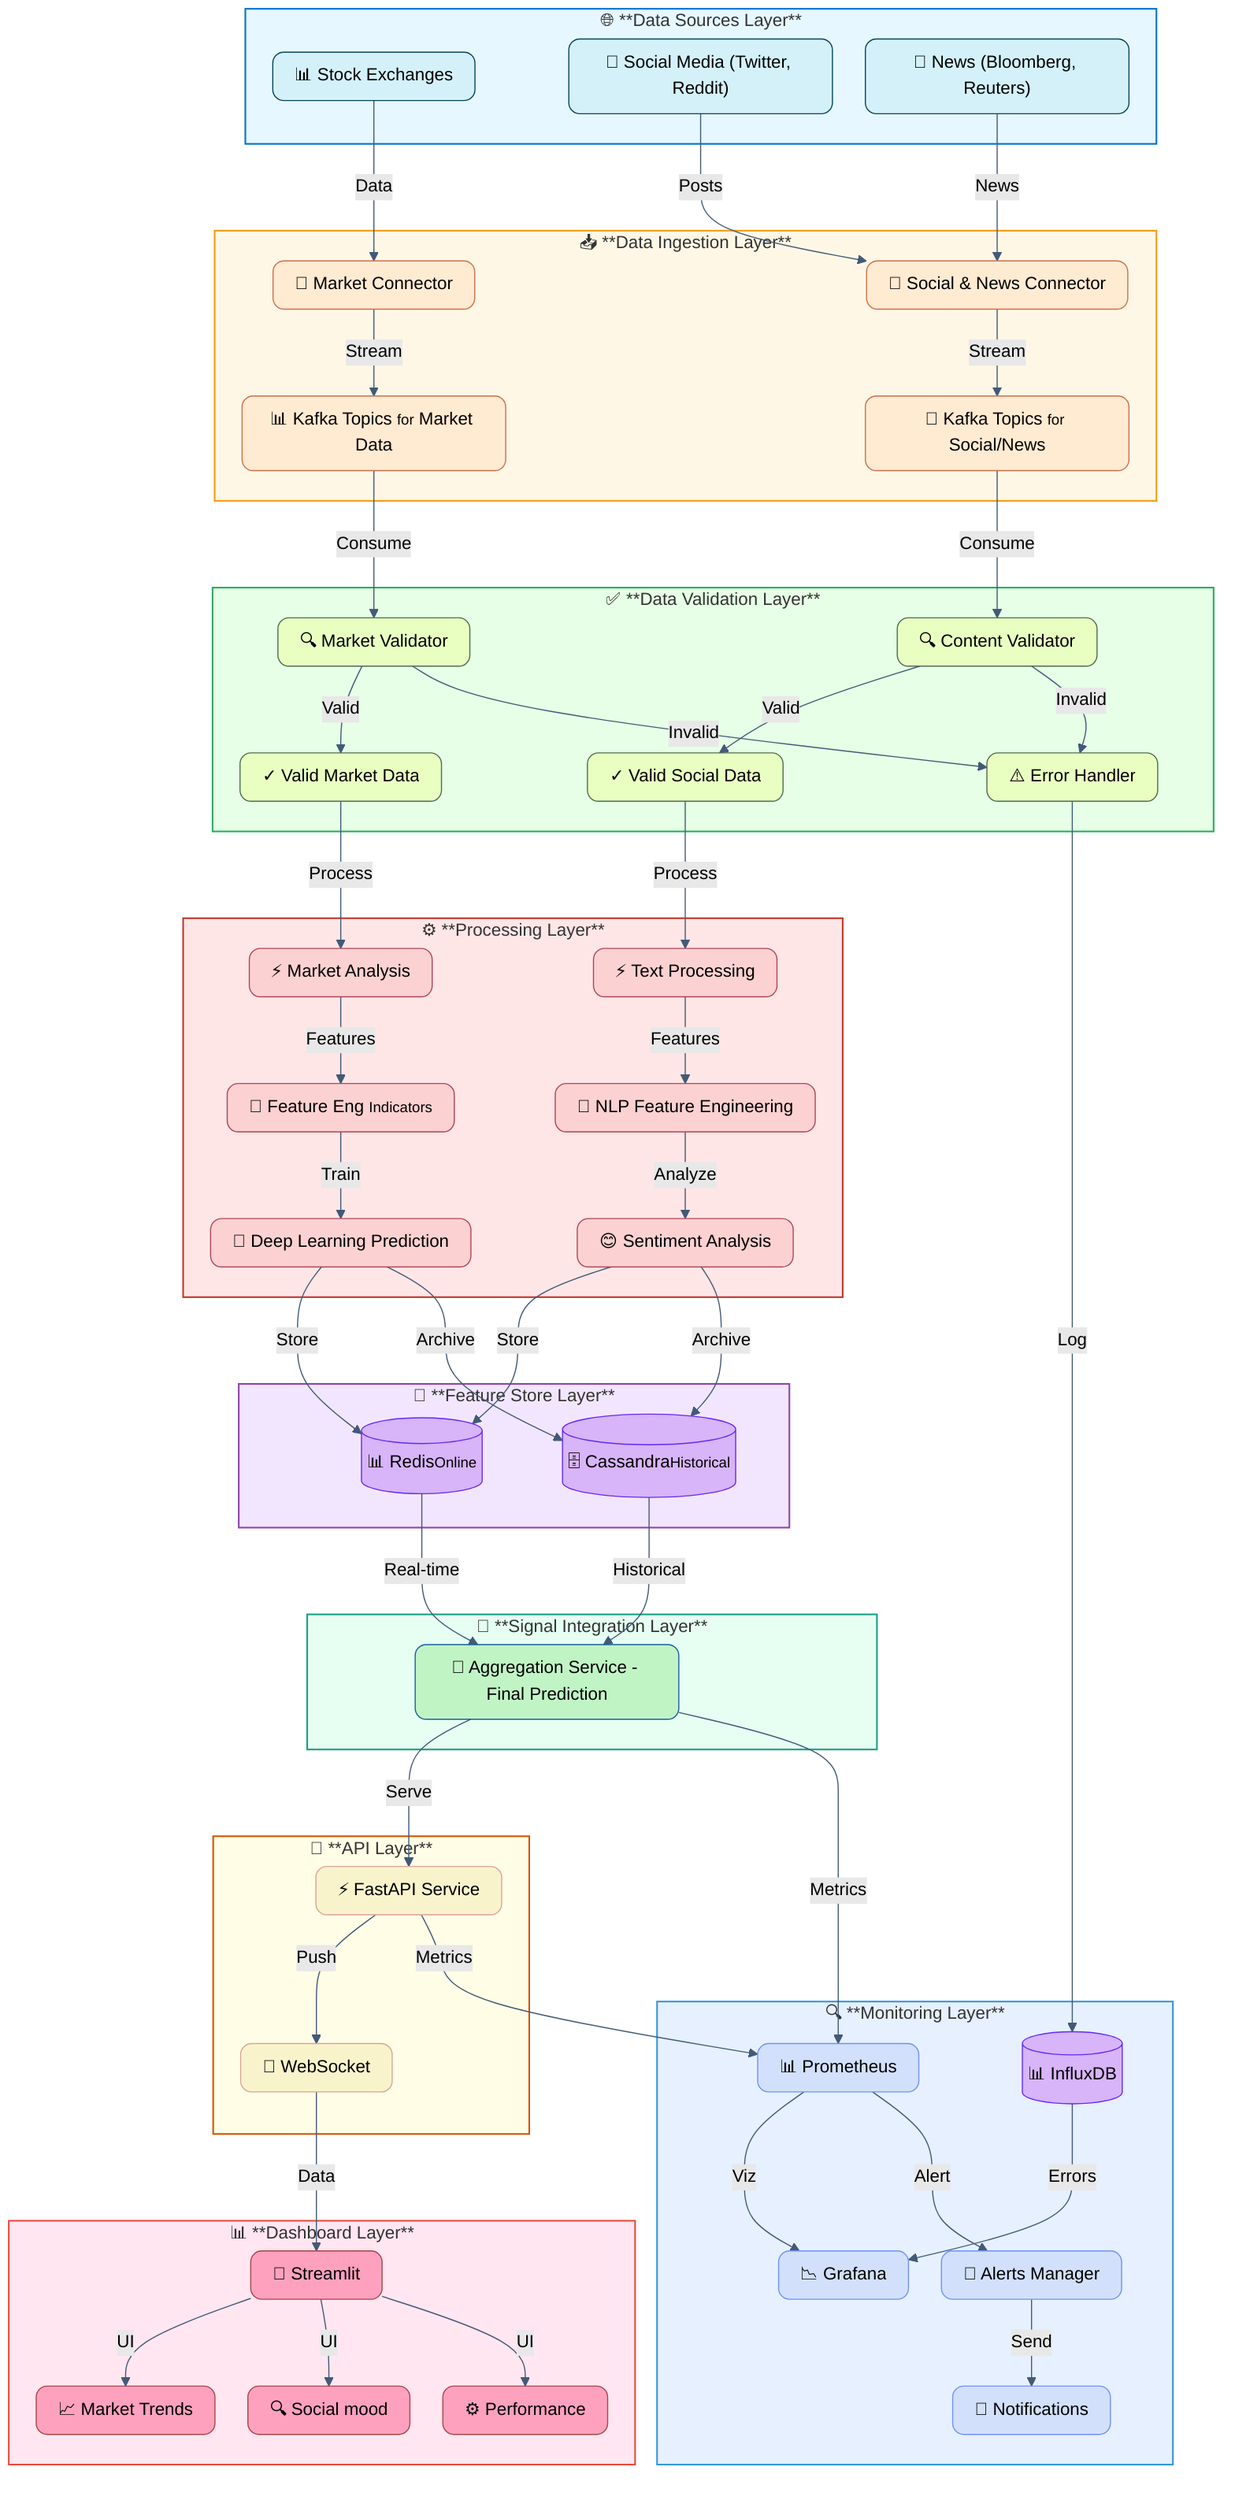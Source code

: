 ---
config:
  theme: forest
  themeVariables:
    primaryColor: '#5D8AA8'
    primaryTextColor: '#fff'
    primaryBorderColor: '#5D8AA8'
    lineColor: '#415a77'
    secondaryColor: '#006400'
    tertiaryColor: '#fff'
  flowchart:
    htmlLabels: true
    curve: basis
    rankSpacing: 55
    nodeSpacing: 30
    padding: 10
    diagramPadding: 8
  sequence:
    mirrorActors: false
    bottomMarginAdj: 1
    noteAlign: right
  look: classic
---
flowchart TD
    subgraph DataSources["🌐 **Data Sources Layer**"]
        StockExchanges["📊 Stock Exchanges"]
        SocialMedia["🔄 Social Media (Twitter, Reddit)"]
        NewsAPIs["📰 News (Bloomberg, Reuters)"]
    end
    subgraph DataIngestion["📥 **Data Ingestion Layer**"]
        KafkaConnectMarket["🔄 Market Connector"]
        KafkaConnectSocial["🔄 Social & News Connector"]
        KafkaTopicMarket["📊 Kafka Topics <small>for</small> Market Data"]
        KafkaTopicSocial["💬 Kafka Topics <small>for</small> Social/News"]
    end
    subgraph DataValidation["✅ **Data Validation Layer**"]
        MarketValidator["🔍 Market Validator"]
        ContentValidator["🔍 Content Validator"]
        ValidDataMarket["✓ Valid Market Data"]
        ValidDataSocial["✓ Valid Social Data"]
        ErrorHandler["⚠️ Error Handler"]
    end
    subgraph ProcessingLayer["⚙️ **Processing Layer**"]
        SparkMarket["⚡ Market Analysis"]
        SparkSocial["⚡ Text Processing"]
        FeatureEngMarket["🔧 Feature Eng <small>Indicators</small>"]
        FeatureEngSocial["🔧 NLP Feature Engineering"]
        DLPrediction["🧠 Deep Learning Prediction"]
        SentimentAnalysis["😊 Sentiment Analysis"]
    end
    subgraph FeatureStore["💾 **Feature Store Layer**"]
        Redis[("📊 Redis<small>Online</small>")]
        Cassandra[("🗄️ Cassandra<small>Historical</small>")]
    end
    subgraph SignalIntegration["🔄 **Signal Integration Layer**"]
        AggregationService["🧩 Aggregation Service - Final Prediction"]
    end
    subgraph APILayer["🔌 **API Layer**"]
        FastAPI["⚡ FastAPI Service"]
        WebSocket["🔄 WebSocket"]
    end
    subgraph DashboardLayer["📊 **Dashboard Layer**"]
        StreamlitEngine["🚀 Streamlit"]
        MarketDashboard["📈 Market Trends"]
        SentimentDashboard["🔍 Social mood"]
        PerformanceDashboard["⚙️ Performance"]
    end
    subgraph MonitoringLayer["🔍 **Monitoring Layer**"]
        Prometheus["📊 Prometheus"]
        Grafana["📉 Grafana "]
        InfluxDB[("📊 InfluxDB")]
        AlertManager["🚨 Alerts Manager"]
        Notifications["📱 Notifications"]
    end
    StockExchanges -->|"Data"| KafkaConnectMarket
    SocialMedia -->|"Posts"| KafkaConnectSocial
    NewsAPIs -->|"News"| KafkaConnectSocial
    KafkaConnectMarket -->|"Stream"| KafkaTopicMarket
    KafkaConnectSocial -->|"Stream"| KafkaTopicSocial
    KafkaTopicMarket -->|"Consume"| MarketValidator
    KafkaTopicSocial -->|"Consume"| ContentValidator
    MarketValidator -->|"Valid"| ValidDataMarket
    MarketValidator -->|"Invalid"| ErrorHandler
    ContentValidator -->|"Valid"| ValidDataSocial
    ContentValidator -->|"Invalid"| ErrorHandler
    ValidDataMarket -->|"Process"| SparkMarket
    ValidDataSocial -->|"Process"| SparkSocial
    SparkMarket -->|"Features"| FeatureEngMarket
    FeatureEngMarket -->|"Train"| DLPrediction
    SparkSocial -->|"Features"| FeatureEngSocial
    FeatureEngSocial -->|"Analyze"| SentimentAnalysis
    DLPrediction -->|"Store"| Redis
    DLPrediction -->|"Archive"| Cassandra
    SentimentAnalysis -->|"Store"| Redis
    SentimentAnalysis -->|"Archive"| Cassandra
    Redis -->|"Real-time"| AggregationService
    Cassandra -->|"Historical"| AggregationService
    AggregationService -->|"Serve"| FastAPI
    FastAPI -->|"Push"| WebSocket
    WebSocket -->|"Data"| StreamlitEngine
    StreamlitEngine -->|"UI"| MarketDashboard
    StreamlitEngine -->|"UI"| SentimentDashboard
    StreamlitEngine -->|"UI"| PerformanceDashboard
    AggregationService -->|"Metrics"| Prometheus
    FastAPI -->|"Metrics"| Prometheus
    Prometheus -->|"Viz"| Grafana
    Prometheus -->|"Alert"| AlertManager
    ErrorHandler -->|"Log"| InfluxDB
    InfluxDB -->|"Errors"| Grafana
    AlertManager -->|"Send"| Notifications
    classDef sourcesBox fill:#e6f7ff,stroke:#0073cf,stroke-width:1.5px
    classDef ingestBox fill:#fff7e6,stroke:#f39c12,stroke-width:1.5px
    classDef validBox fill:#e6ffe6,stroke:#27ae60,stroke-width:1.5px
    classDef processBox fill:#ffe6e6,stroke:#c0392b,stroke-width:1.5px
    classDef storeBox fill:#f2e6ff,stroke:#8e44ad,stroke-width:1.5px
    classDef integrateBox fill:#e6fff2,stroke:#16a085,stroke-width:1.5px
    classDef apiBox fill:#fffde6,stroke:#d35400,stroke-width:1.5px
    classDef dashBox fill:#ffe6f0,stroke:#e74c3c,stroke-width:1.5px
    classDef monitorBox fill:#e6f0ff,stroke:#3498db,stroke-width:1.5px
    classDef sources fill:#D4F1F9,stroke:#05445E,stroke-width:1px,rx:10,ry:10
    classDef kafka fill:#FFEAD2,stroke:#CC704B,stroke-width:1px,rx:10,ry:10
    classDef validation fill:#E9FFC2,stroke:#4E6C50,stroke-width:1px,rx:10,ry:10
    classDef processing fill:#FCD1D1,stroke:#AE445A,stroke-width:1px,rx:10,ry:10
    classDef storage fill:#D8B4F8,stroke:#6528F7,stroke-width:1px,rx:10,ry:10
    classDef integration fill:#C1F4C5,stroke:#1D5D9B,stroke-width:1px,rx:10,ry:10
    classDef api fill:#F9F3CC,stroke:#DBA39A,stroke-width:1px,rx:10,ry:10
    classDef dashboard fill:#FEA1BF,stroke:#A84448,stroke-width:1px,rx:10,ry:10
    classDef monitoring fill:#D2E0FB,stroke:#7091F5,stroke-width:1px,rx:10,ry:10
    class DataSources sourcesBox
    class DataIngestion ingestBox
    class DataValidation validBox
    class ProcessingLayer processBox
    class FeatureStore storeBox
    class SignalIntegration integrateBox
    class APILayer apiBox
    class DashboardLayer dashBox
    class MonitoringLayer monitorBox
    class StockExchanges,SocialMedia,NewsAPIs sources
    class KafkaConnectMarket,KafkaConnectSocial,KafkaTopicMarket,KafkaTopicSocial kafka
    class MarketValidator,ContentValidator,ValidDataMarket,ValidDataSocial,ErrorHandler validation
    class SparkMarket,SparkSocial,FeatureEngMarket,FeatureEngSocial,DLPrediction,SentimentAnalysis processing
    class Redis,Cassandra,InfluxDB storage
    class AggregationService integration
    class FastAPI,WebSocket api
    class StreamlitEngine,MarketDashboard,SentimentDashboard,PerformanceDashboard dashboard
    class Prometheus,Grafana,AlertManager,Notifications monitoring